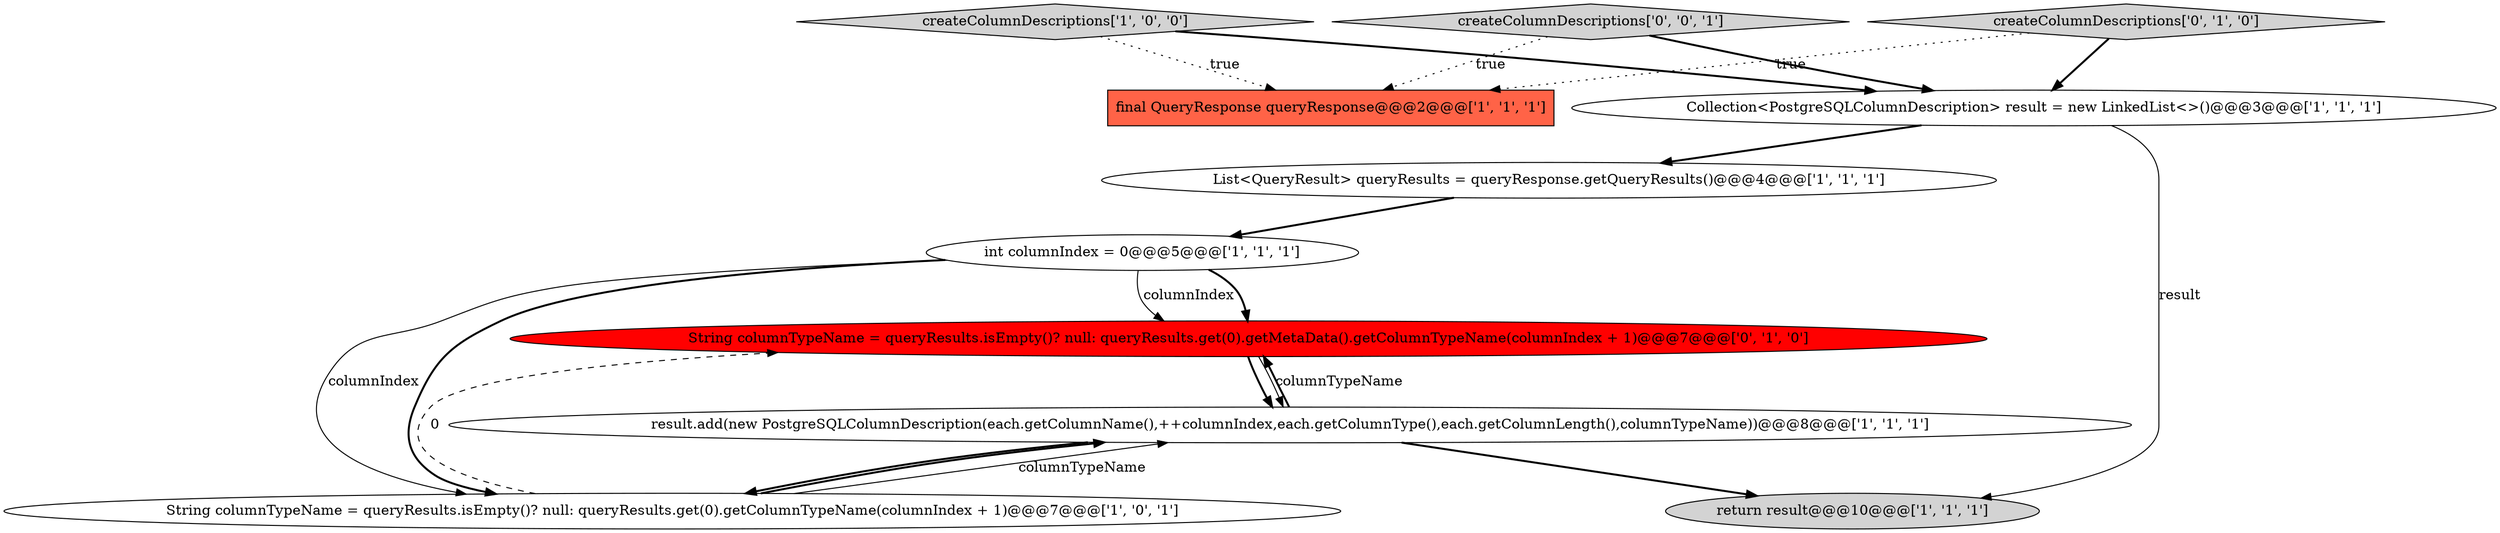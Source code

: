 digraph {
4 [style = filled, label = "int columnIndex = 0@@@5@@@['1', '1', '1']", fillcolor = white, shape = ellipse image = "AAA0AAABBB1BBB"];
7 [style = filled, label = "return result@@@10@@@['1', '1', '1']", fillcolor = lightgray, shape = ellipse image = "AAA0AAABBB1BBB"];
5 [style = filled, label = "createColumnDescriptions['1', '0', '0']", fillcolor = lightgray, shape = diamond image = "AAA0AAABBB1BBB"];
8 [style = filled, label = "String columnTypeName = queryResults.isEmpty()? null: queryResults.get(0).getMetaData().getColumnTypeName(columnIndex + 1)@@@7@@@['0', '1', '0']", fillcolor = red, shape = ellipse image = "AAA1AAABBB2BBB"];
2 [style = filled, label = "String columnTypeName = queryResults.isEmpty()? null: queryResults.get(0).getColumnTypeName(columnIndex + 1)@@@7@@@['1', '0', '1']", fillcolor = white, shape = ellipse image = "AAA0AAABBB1BBB"];
10 [style = filled, label = "createColumnDescriptions['0', '0', '1']", fillcolor = lightgray, shape = diamond image = "AAA0AAABBB3BBB"];
9 [style = filled, label = "createColumnDescriptions['0', '1', '0']", fillcolor = lightgray, shape = diamond image = "AAA0AAABBB2BBB"];
3 [style = filled, label = "final QueryResponse queryResponse@@@2@@@['1', '1', '1']", fillcolor = tomato, shape = box image = "AAA0AAABBB1BBB"];
0 [style = filled, label = "Collection<PostgreSQLColumnDescription> result = new LinkedList<>()@@@3@@@['1', '1', '1']", fillcolor = white, shape = ellipse image = "AAA0AAABBB1BBB"];
1 [style = filled, label = "result.add(new PostgreSQLColumnDescription(each.getColumnName(),++columnIndex,each.getColumnType(),each.getColumnLength(),columnTypeName))@@@8@@@['1', '1', '1']", fillcolor = white, shape = ellipse image = "AAA0AAABBB1BBB"];
6 [style = filled, label = "List<QueryResult> queryResults = queryResponse.getQueryResults()@@@4@@@['1', '1', '1']", fillcolor = white, shape = ellipse image = "AAA0AAABBB1BBB"];
1->8 [style = bold, label=""];
9->0 [style = bold, label=""];
0->6 [style = bold, label=""];
2->1 [style = bold, label=""];
8->1 [style = solid, label="columnTypeName"];
10->3 [style = dotted, label="true"];
4->2 [style = bold, label=""];
5->3 [style = dotted, label="true"];
4->2 [style = solid, label="columnIndex"];
2->8 [style = dashed, label="0"];
1->7 [style = bold, label=""];
8->1 [style = bold, label=""];
6->4 [style = bold, label=""];
4->8 [style = solid, label="columnIndex"];
5->0 [style = bold, label=""];
0->7 [style = solid, label="result"];
10->0 [style = bold, label=""];
4->8 [style = bold, label=""];
2->1 [style = solid, label="columnTypeName"];
1->2 [style = bold, label=""];
9->3 [style = dotted, label="true"];
}
